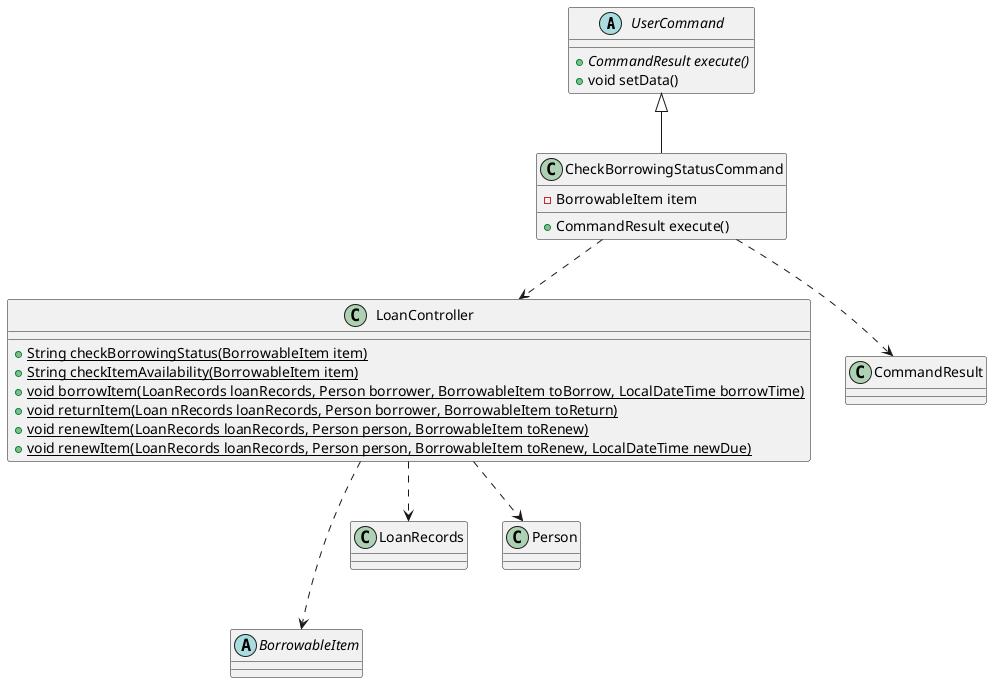 @startuml check class diagram
abstract class UserCommand{
    + {abstract} CommandResult execute()
    + void setData()
}
class LoanController{
    + {static} String checkBorrowingStatus(BorrowableItem item)
    + {static} String checkItemAvailability(BorrowableItem item)
    + {static} void borrowItem(LoanRecords loanRecords, Person borrower, BorrowableItem toBorrow, LocalDateTime borrowTime)
    + {static} void returnItem(Loan nRecords loanRecords, Person borrower, BorrowableItem toReturn)
    + {static} void renewItem(LoanRecords loanRecords, Person person, BorrowableItem toRenew)
    + {static} void renewItem(LoanRecords loanRecords, Person person, BorrowableItem toRenew, LocalDateTime newDue)
}
class CheckBorrowingStatusCommand{
    - BorrowableItem item
    + CommandResult execute()
}
abstract class BorrowableItem{}
class LoanRecords{}
class Person{}

LoanController ..>LoanRecords
LoanController ..> Person
LoanController -..> BorrowableItem

UserCommand <|-- CheckBorrowingStatusCommand
CheckBorrowingStatusCommand ..> LoanController
CheckBorrowingStatusCommand ..> CommandResult
@enduml
